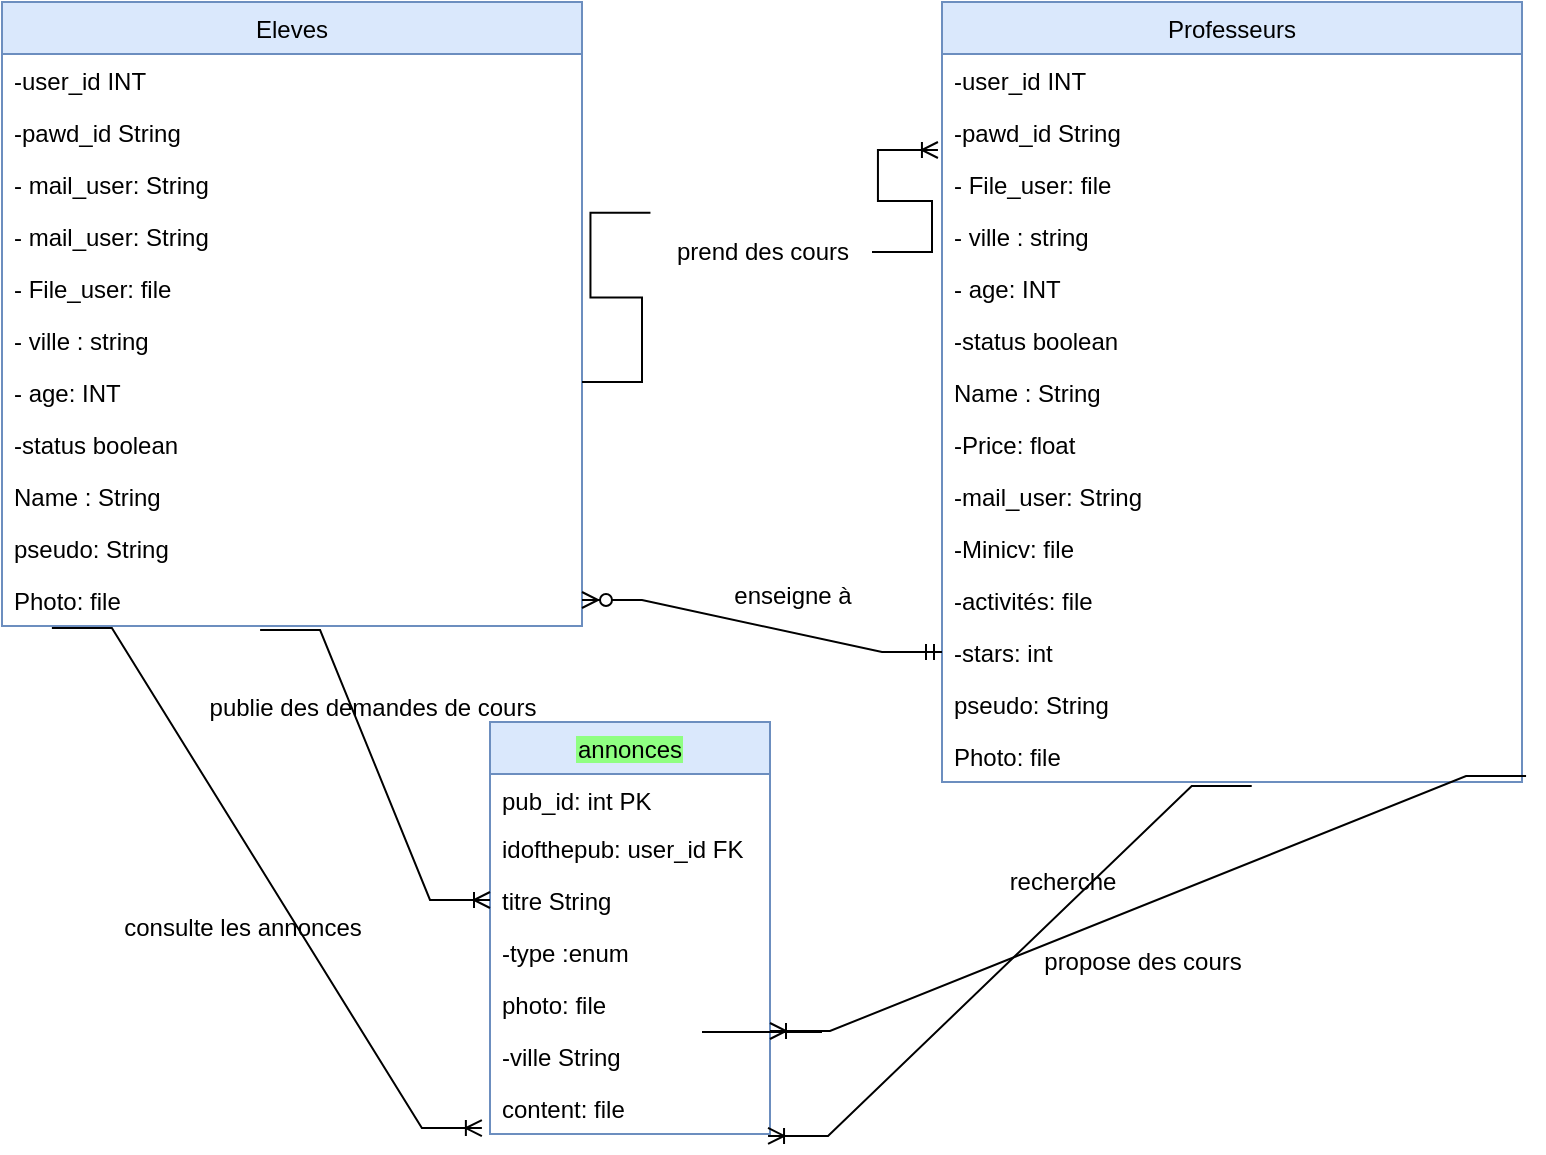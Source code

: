 <mxfile version="20.4.0" type="device"><diagram id="BDy-kREZ5BCbeIwfCokq" name="Page-1"><mxGraphModel dx="1299" dy="679" grid="1" gridSize="10" guides="1" tooltips="1" connect="1" arrows="1" fold="1" page="1" pageScale="1" pageWidth="827" pageHeight="1169" math="0" shadow="0"><root><mxCell id="0"/><mxCell id="1" parent="0"/><mxCell id="o6ly0mMQModBg4EXFvxc-13" value="annonces" style="swimlane;fontStyle=0;childLayout=stackLayout;horizontal=1;startSize=26;fillColor=#dae8fc;horizontalStack=0;resizeParent=1;resizeParentMax=0;resizeLast=0;collapsible=1;marginBottom=0;labelBackgroundColor=#8FFF82;strokeColor=#6c8ebf;" parent="1" vertex="1"><mxGeometry x="274" y="520" width="140" height="206" as="geometry"><mxRectangle x="274" y="520" width="90" height="30" as="alternateBounds"/></mxGeometry></mxCell><mxCell id="o6ly0mMQModBg4EXFvxc-14" value="pub_id: int PK" style="text;strokeColor=none;fillColor=none;align=left;verticalAlign=top;spacingLeft=4;spacingRight=4;overflow=hidden;rotatable=0;points=[[0,0.5],[1,0.5]];portConstraint=eastwest;" parent="o6ly0mMQModBg4EXFvxc-13" vertex="1"><mxGeometry y="26" width="140" height="24" as="geometry"/></mxCell><mxCell id="o6ly0mMQModBg4EXFvxc-15" value="idofthepub: user_id FK" style="text;strokeColor=none;fillColor=none;align=left;verticalAlign=top;spacingLeft=4;spacingRight=4;overflow=hidden;rotatable=0;points=[[0,0.5],[1,0.5]];portConstraint=eastwest;" parent="o6ly0mMQModBg4EXFvxc-13" vertex="1"><mxGeometry y="50" width="140" height="26" as="geometry"/></mxCell><mxCell id="o6ly0mMQModBg4EXFvxc-52" value="titre String" style="text;strokeColor=none;fillColor=none;align=left;verticalAlign=top;spacingLeft=4;spacingRight=4;overflow=hidden;rotatable=0;points=[[0,0.5],[1,0.5]];portConstraint=eastwest;" parent="o6ly0mMQModBg4EXFvxc-13" vertex="1"><mxGeometry y="76" width="140" height="26" as="geometry"/></mxCell><mxCell id="o6ly0mMQModBg4EXFvxc-59" value="-type :enum" style="text;strokeColor=none;fillColor=none;align=left;verticalAlign=top;spacingLeft=4;spacingRight=4;overflow=hidden;rotatable=0;points=[[0,0.5],[1,0.5]];portConstraint=eastwest;" parent="o6ly0mMQModBg4EXFvxc-13" vertex="1"><mxGeometry y="102" width="140" height="26" as="geometry"/></mxCell><mxCell id="o6ly0mMQModBg4EXFvxc-57" value="photo: file" style="text;strokeColor=none;fillColor=none;align=left;verticalAlign=top;spacingLeft=4;spacingRight=4;overflow=hidden;rotatable=0;points=[[0,0.5],[1,0.5]];portConstraint=eastwest;" parent="o6ly0mMQModBg4EXFvxc-13" vertex="1"><mxGeometry y="128" width="140" height="26" as="geometry"/></mxCell><mxCell id="o6ly0mMQModBg4EXFvxc-58" value="-ville String&#xA;" style="text;strokeColor=none;fillColor=none;align=left;verticalAlign=top;spacingLeft=4;spacingRight=4;overflow=hidden;rotatable=0;points=[[0,0.5],[1,0.5]];portConstraint=eastwest;" parent="o6ly0mMQModBg4EXFvxc-13" vertex="1"><mxGeometry y="154" width="140" height="26" as="geometry"/></mxCell><mxCell id="o6ly0mMQModBg4EXFvxc-16" value="content: file" style="text;strokeColor=none;fillColor=none;align=left;verticalAlign=top;spacingLeft=4;spacingRight=4;overflow=hidden;rotatable=0;points=[[0,0.5],[1,0.5]];portConstraint=eastwest;" parent="o6ly0mMQModBg4EXFvxc-13" vertex="1"><mxGeometry y="180" width="140" height="26" as="geometry"/></mxCell><mxCell id="o6ly0mMQModBg4EXFvxc-17" value="Eleves" style="swimlane;fontStyle=0;childLayout=stackLayout;horizontal=1;startSize=26;fillColor=#dae8fc;horizontalStack=0;resizeParent=1;resizeParentMax=0;resizeLast=0;collapsible=1;marginBottom=0;strokeColor=#6c8ebf;" parent="1" vertex="1"><mxGeometry x="30" y="160" width="290" height="312" as="geometry"/></mxCell><mxCell id="o6ly0mMQModBg4EXFvxc-18" value="-user_id INT " style="text;strokeColor=none;fillColor=none;align=left;verticalAlign=top;spacingLeft=4;spacingRight=4;overflow=hidden;rotatable=0;points=[[0,0.5],[1,0.5]];portConstraint=eastwest;" parent="o6ly0mMQModBg4EXFvxc-17" vertex="1"><mxGeometry y="26" width="290" height="26" as="geometry"/></mxCell><mxCell id="o6ly0mMQModBg4EXFvxc-19" value="-pawd_id String&#xA;" style="text;strokeColor=none;fillColor=none;align=left;verticalAlign=top;spacingLeft=4;spacingRight=4;overflow=hidden;rotatable=0;points=[[0,0.5],[1,0.5]];portConstraint=eastwest;" parent="o6ly0mMQModBg4EXFvxc-17" vertex="1"><mxGeometry y="52" width="290" height="26" as="geometry"/></mxCell><mxCell id="o6ly0mMQModBg4EXFvxc-47" value="- mail_user: String" style="text;strokeColor=none;fillColor=none;align=left;verticalAlign=top;spacingLeft=4;spacingRight=4;overflow=hidden;rotatable=0;points=[[0,0.5],[1,0.5]];portConstraint=eastwest;" parent="o6ly0mMQModBg4EXFvxc-17" vertex="1"><mxGeometry y="78" width="290" height="26" as="geometry"/></mxCell><mxCell id="o6ly0mMQModBg4EXFvxc-73" value="- mail_user: String" style="text;strokeColor=none;fillColor=none;align=left;verticalAlign=top;spacingLeft=4;spacingRight=4;overflow=hidden;rotatable=0;points=[[0,0.5],[1,0.5]];portConstraint=eastwest;" parent="o6ly0mMQModBg4EXFvxc-17" vertex="1"><mxGeometry y="104" width="290" height="26" as="geometry"/></mxCell><mxCell id="o6ly0mMQModBg4EXFvxc-33" value="- File_user: file " style="text;strokeColor=none;fillColor=none;align=left;verticalAlign=top;spacingLeft=4;spacingRight=4;overflow=hidden;rotatable=0;points=[[0,0.5],[1,0.5]];portConstraint=eastwest;" parent="o6ly0mMQModBg4EXFvxc-17" vertex="1"><mxGeometry y="130" width="290" height="26" as="geometry"/></mxCell><mxCell id="o6ly0mMQModBg4EXFvxc-29" value="- ville : string" style="text;strokeColor=none;fillColor=none;align=left;verticalAlign=top;spacingLeft=4;spacingRight=4;overflow=hidden;rotatable=0;points=[[0,0.5],[1,0.5]];portConstraint=eastwest;" parent="o6ly0mMQModBg4EXFvxc-17" vertex="1"><mxGeometry y="156" width="290" height="26" as="geometry"/></mxCell><mxCell id="o6ly0mMQModBg4EXFvxc-30" value="- age: INT" style="text;strokeColor=none;fillColor=none;align=left;verticalAlign=top;spacingLeft=4;spacingRight=4;overflow=hidden;rotatable=0;points=[[0,0.5],[1,0.5]];portConstraint=eastwest;" parent="o6ly0mMQModBg4EXFvxc-17" vertex="1"><mxGeometry y="182" width="290" height="26" as="geometry"/></mxCell><mxCell id="o6ly0mMQModBg4EXFvxc-31" value="-status boolean" style="text;strokeColor=none;fillColor=none;align=left;verticalAlign=top;spacingLeft=4;spacingRight=4;overflow=hidden;rotatable=0;points=[[0,0.5],[1,0.5]];portConstraint=eastwest;" parent="o6ly0mMQModBg4EXFvxc-17" vertex="1"><mxGeometry y="208" width="290" height="26" as="geometry"/></mxCell><mxCell id="o6ly0mMQModBg4EXFvxc-23" value="Name : String&#xA;" style="text;strokeColor=none;fillColor=none;align=left;verticalAlign=top;spacingLeft=4;spacingRight=4;overflow=hidden;rotatable=0;points=[[0,0.5],[1,0.5]];portConstraint=eastwest;" parent="o6ly0mMQModBg4EXFvxc-17" vertex="1"><mxGeometry y="234" width="290" height="26" as="geometry"/></mxCell><mxCell id="o6ly0mMQModBg4EXFvxc-32" value="pseudo: String" style="text;strokeColor=none;fillColor=none;align=left;verticalAlign=top;spacingLeft=4;spacingRight=4;overflow=hidden;rotatable=0;points=[[0,0.5],[1,0.5]];portConstraint=eastwest;" parent="o6ly0mMQModBg4EXFvxc-17" vertex="1"><mxGeometry y="260" width="290" height="26" as="geometry"/></mxCell><mxCell id="o6ly0mMQModBg4EXFvxc-24" value="Photo: file" style="text;strokeColor=none;fillColor=none;align=left;verticalAlign=top;spacingLeft=4;spacingRight=4;overflow=hidden;rotatable=0;points=[[0,0.5],[1,0.5]];portConstraint=eastwest;" parent="o6ly0mMQModBg4EXFvxc-17" vertex="1"><mxGeometry y="286" width="290" height="26" as="geometry"/></mxCell><mxCell id="o6ly0mMQModBg4EXFvxc-34" value="Professeurs" style="swimlane;fontStyle=0;childLayout=stackLayout;horizontal=1;startSize=26;fillColor=#dae8fc;horizontalStack=0;resizeParent=1;resizeParentMax=0;resizeLast=0;collapsible=1;marginBottom=0;strokeColor=#6c8ebf;" parent="1" vertex="1"><mxGeometry x="500" y="160" width="290" height="390" as="geometry"/></mxCell><mxCell id="o6ly0mMQModBg4EXFvxc-35" value="-user_id INT " style="text;strokeColor=none;fillColor=none;align=left;verticalAlign=top;spacingLeft=4;spacingRight=4;overflow=hidden;rotatable=0;points=[[0,0.5],[1,0.5]];portConstraint=eastwest;" parent="o6ly0mMQModBg4EXFvxc-34" vertex="1"><mxGeometry y="26" width="290" height="26" as="geometry"/></mxCell><mxCell id="o6ly0mMQModBg4EXFvxc-36" value="-pawd_id String&#xA;" style="text;strokeColor=none;fillColor=none;align=left;verticalAlign=top;spacingLeft=4;spacingRight=4;overflow=hidden;rotatable=0;points=[[0,0.5],[1,0.5]];portConstraint=eastwest;" parent="o6ly0mMQModBg4EXFvxc-34" vertex="1"><mxGeometry y="52" width="290" height="26" as="geometry"/></mxCell><mxCell id="o6ly0mMQModBg4EXFvxc-37" value="- File_user: file " style="text;strokeColor=none;fillColor=none;align=left;verticalAlign=top;spacingLeft=4;spacingRight=4;overflow=hidden;rotatable=0;points=[[0,0.5],[1,0.5]];portConstraint=eastwest;" parent="o6ly0mMQModBg4EXFvxc-34" vertex="1"><mxGeometry y="78" width="290" height="26" as="geometry"/></mxCell><mxCell id="o6ly0mMQModBg4EXFvxc-38" value="- ville : string" style="text;strokeColor=none;fillColor=none;align=left;verticalAlign=top;spacingLeft=4;spacingRight=4;overflow=hidden;rotatable=0;points=[[0,0.5],[1,0.5]];portConstraint=eastwest;" parent="o6ly0mMQModBg4EXFvxc-34" vertex="1"><mxGeometry y="104" width="290" height="26" as="geometry"/></mxCell><mxCell id="o6ly0mMQModBg4EXFvxc-39" value="- age: INT" style="text;strokeColor=none;fillColor=none;align=left;verticalAlign=top;spacingLeft=4;spacingRight=4;overflow=hidden;rotatable=0;points=[[0,0.5],[1,0.5]];portConstraint=eastwest;" parent="o6ly0mMQModBg4EXFvxc-34" vertex="1"><mxGeometry y="130" width="290" height="26" as="geometry"/></mxCell><mxCell id="o6ly0mMQModBg4EXFvxc-40" value="-status boolean" style="text;strokeColor=none;fillColor=none;align=left;verticalAlign=top;spacingLeft=4;spacingRight=4;overflow=hidden;rotatable=0;points=[[0,0.5],[1,0.5]];portConstraint=eastwest;" parent="o6ly0mMQModBg4EXFvxc-34" vertex="1"><mxGeometry y="156" width="290" height="26" as="geometry"/></mxCell><mxCell id="o6ly0mMQModBg4EXFvxc-41" value="Name : String&#xA;" style="text;strokeColor=none;fillColor=none;align=left;verticalAlign=top;spacingLeft=4;spacingRight=4;overflow=hidden;rotatable=0;points=[[0,0.5],[1,0.5]];portConstraint=eastwest;" parent="o6ly0mMQModBg4EXFvxc-34" vertex="1"><mxGeometry y="182" width="290" height="26" as="geometry"/></mxCell><mxCell id="o6ly0mMQModBg4EXFvxc-45" value="-Price: float" style="text;strokeColor=none;fillColor=none;align=left;verticalAlign=top;spacingLeft=4;spacingRight=4;overflow=hidden;rotatable=0;points=[[0,0.5],[1,0.5]];portConstraint=eastwest;" parent="o6ly0mMQModBg4EXFvxc-34" vertex="1"><mxGeometry y="208" width="290" height="26" as="geometry"/></mxCell><mxCell id="o6ly0mMQModBg4EXFvxc-46" value="-mail_user: String&#xA;" style="text;strokeColor=none;fillColor=none;align=left;verticalAlign=top;spacingLeft=4;spacingRight=4;overflow=hidden;rotatable=0;points=[[0,0.5],[1,0.5]];portConstraint=eastwest;" parent="o6ly0mMQModBg4EXFvxc-34" vertex="1"><mxGeometry y="234" width="290" height="26" as="geometry"/></mxCell><mxCell id="o6ly0mMQModBg4EXFvxc-48" value="-Minicv: file" style="text;strokeColor=none;fillColor=none;align=left;verticalAlign=top;spacingLeft=4;spacingRight=4;overflow=hidden;rotatable=0;points=[[0,0.5],[1,0.5]];portConstraint=eastwest;" parent="o6ly0mMQModBg4EXFvxc-34" vertex="1"><mxGeometry y="260" width="290" height="26" as="geometry"/></mxCell><mxCell id="o6ly0mMQModBg4EXFvxc-49" value="-activités: file&#xA;" style="text;strokeColor=none;fillColor=none;align=left;verticalAlign=top;spacingLeft=4;spacingRight=4;overflow=hidden;rotatable=0;points=[[0,0.5],[1,0.5]];portConstraint=eastwest;" parent="o6ly0mMQModBg4EXFvxc-34" vertex="1"><mxGeometry y="286" width="290" height="26" as="geometry"/></mxCell><mxCell id="o6ly0mMQModBg4EXFvxc-50" value="-stars: int&#xA;" style="text;strokeColor=none;fillColor=none;align=left;verticalAlign=top;spacingLeft=4;spacingRight=4;overflow=hidden;rotatable=0;points=[[0,0.5],[1,0.5]];portConstraint=eastwest;" parent="o6ly0mMQModBg4EXFvxc-34" vertex="1"><mxGeometry y="312" width="290" height="26" as="geometry"/></mxCell><mxCell id="o6ly0mMQModBg4EXFvxc-42" value="pseudo: String" style="text;strokeColor=none;fillColor=none;align=left;verticalAlign=top;spacingLeft=4;spacingRight=4;overflow=hidden;rotatable=0;points=[[0,0.5],[1,0.5]];portConstraint=eastwest;" parent="o6ly0mMQModBg4EXFvxc-34" vertex="1"><mxGeometry y="338" width="290" height="26" as="geometry"/></mxCell><mxCell id="o6ly0mMQModBg4EXFvxc-43" value="Photo: file" style="text;strokeColor=none;fillColor=none;align=left;verticalAlign=top;spacingLeft=4;spacingRight=4;overflow=hidden;rotatable=0;points=[[0,0.5],[1,0.5]];portConstraint=eastwest;" parent="o6ly0mMQModBg4EXFvxc-34" vertex="1"><mxGeometry y="364" width="290" height="26" as="geometry"/></mxCell><mxCell id="f6usKFGqLSquRgEudNx7-1" value="" style="edgeStyle=entityRelationEdgeStyle;fontSize=12;html=1;endArrow=ERoneToMany;rounded=0;entryX=-0.007;entryY=-0.154;entryDx=0;entryDy=0;entryPerimeter=0;startArrow=none;" parent="1" target="o6ly0mMQModBg4EXFvxc-37" edge="1" source="f6usKFGqLSquRgEudNx7-2"><mxGeometry width="100" height="100" relative="1" as="geometry"><mxPoint x="320" y="350" as="sourcePoint"/><mxPoint x="420" y="250" as="targetPoint"/></mxGeometry></mxCell><mxCell id="f6usKFGqLSquRgEudNx7-5" value="enseigne à" style="text;html=1;align=center;verticalAlign=middle;resizable=0;points=[];autosize=1;strokeColor=none;fillColor=none;" parent="1" vertex="1"><mxGeometry x="385" y="442" width="80" height="30" as="geometry"/></mxCell><mxCell id="f6usKFGqLSquRgEudNx7-6" value="" style="edgeStyle=entityRelationEdgeStyle;fontSize=12;html=1;endArrow=ERoneToMany;rounded=0;exitX=0.445;exitY=1.077;exitDx=0;exitDy=0;exitPerimeter=0;entryX=0;entryY=0.5;entryDx=0;entryDy=0;" parent="1" source="o6ly0mMQModBg4EXFvxc-24" target="o6ly0mMQModBg4EXFvxc-52" edge="1"><mxGeometry width="100" height="100" relative="1" as="geometry"><mxPoint x="360" y="450" as="sourcePoint"/><mxPoint x="460" y="350" as="targetPoint"/></mxGeometry></mxCell><mxCell id="f6usKFGqLSquRgEudNx7-7" value="&lt;div&gt;publie des demandes de cours&lt;/div&gt;&lt;div&gt;&lt;br&gt;&lt;/div&gt;" style="text;html=1;align=center;verticalAlign=middle;resizable=0;points=[];autosize=1;strokeColor=none;fillColor=none;" parent="1" vertex="1"><mxGeometry x="120" y="500" width="190" height="40" as="geometry"/></mxCell><mxCell id="f6usKFGqLSquRgEudNx7-8" value="" style="edgeStyle=entityRelationEdgeStyle;fontSize=12;html=1;endArrow=ERoneToMany;rounded=0;exitX=1.007;exitY=0.885;exitDx=0;exitDy=0;exitPerimeter=0;entryX=1;entryY=0.75;entryDx=0;entryDy=0;" parent="1" source="o6ly0mMQModBg4EXFvxc-43" target="o6ly0mMQModBg4EXFvxc-13" edge="1"><mxGeometry width="100" height="100" relative="1" as="geometry"><mxPoint x="580" y="610" as="sourcePoint"/><mxPoint x="660" y="640" as="targetPoint"/></mxGeometry></mxCell><mxCell id="f6usKFGqLSquRgEudNx7-10" value="propose des cours" style="text;html=1;align=center;verticalAlign=middle;resizable=0;points=[];autosize=1;strokeColor=none;fillColor=none;" parent="1" vertex="1"><mxGeometry x="540" y="625" width="120" height="30" as="geometry"/></mxCell><mxCell id="f6usKFGqLSquRgEudNx7-17" value="" style="edgeStyle=entityRelationEdgeStyle;fontSize=12;html=1;endArrow=ERoneToMany;rounded=0;exitX=0.086;exitY=1.038;exitDx=0;exitDy=0;exitPerimeter=0;entryX=-0.029;entryY=0.885;entryDx=0;entryDy=0;entryPerimeter=0;" parent="1" source="o6ly0mMQModBg4EXFvxc-24" target="o6ly0mMQModBg4EXFvxc-16" edge="1"><mxGeometry width="100" height="100" relative="1" as="geometry"><mxPoint x="100" y="770" as="sourcePoint"/><mxPoint x="200" y="670" as="targetPoint"/></mxGeometry></mxCell><mxCell id="f6usKFGqLSquRgEudNx7-18" value="&lt;div&gt;consulte les annonces&lt;/div&gt;&lt;div&gt;&lt;br&gt;&lt;/div&gt;" style="text;html=1;align=center;verticalAlign=middle;resizable=0;points=[];autosize=1;strokeColor=none;fillColor=none;" parent="1" vertex="1"><mxGeometry x="80" y="610" width="140" height="40" as="geometry"/></mxCell><mxCell id="f6usKFGqLSquRgEudNx7-21" value="" style="edgeStyle=entityRelationEdgeStyle;fontSize=12;html=1;endArrow=ERoneToMany;rounded=0;exitX=0.534;exitY=1.077;exitDx=0;exitDy=0;exitPerimeter=0;entryX=0.993;entryY=1.038;entryDx=0;entryDy=0;entryPerimeter=0;" parent="1" source="o6ly0mMQModBg4EXFvxc-43" target="o6ly0mMQModBg4EXFvxc-16" edge="1"><mxGeometry width="100" height="100" relative="1" as="geometry"><mxPoint x="620" y="820" as="sourcePoint"/><mxPoint x="720" y="720" as="targetPoint"/></mxGeometry></mxCell><mxCell id="f6usKFGqLSquRgEudNx7-22" value="recherche" style="text;html=1;align=center;verticalAlign=middle;resizable=0;points=[];autosize=1;strokeColor=none;fillColor=none;" parent="1" vertex="1"><mxGeometry x="520" y="585" width="80" height="30" as="geometry"/></mxCell><mxCell id="zuXQeiyzHFpozVLTS-fw-4" value="" style="line;strokeWidth=1;rotatable=0;dashed=0;labelPosition=right;align=left;verticalAlign=middle;spacingTop=0;spacingLeft=6;points=[];portConstraint=eastwest;" parent="1" vertex="1"><mxGeometry x="380" y="670" width="60" height="10" as="geometry"/></mxCell><mxCell id="Id6GmUpOrycfXR1ZCYCU-7" value="" style="edgeStyle=entityRelationEdgeStyle;fontSize=12;html=1;endArrow=ERzeroToMany;startArrow=ERmandOne;rounded=0;exitX=0;exitY=0.5;exitDx=0;exitDy=0;" parent="1" target="o6ly0mMQModBg4EXFvxc-24" edge="1" source="o6ly0mMQModBg4EXFvxc-50"><mxGeometry width="100" height="100" relative="1" as="geometry"><mxPoint x="490" y="446" as="sourcePoint"/><mxPoint x="590" y="346" as="targetPoint"/></mxGeometry></mxCell><mxCell id="f6usKFGqLSquRgEudNx7-2" value="prend des cours" style="text;html=1;align=center;verticalAlign=middle;resizable=0;points=[];autosize=1;strokeColor=none;fillColor=none;" parent="1" vertex="1"><mxGeometry x="355" y="270" width="110" height="30" as="geometry"/></mxCell><mxCell id="SvS9TWEq_w2NGT6YRcos-1" value="" style="edgeStyle=entityRelationEdgeStyle;fontSize=12;html=1;endArrow=none;rounded=0;entryX=-0.007;entryY=-0.154;entryDx=0;entryDy=0;entryPerimeter=0;" edge="1" parent="1" target="f6usKFGqLSquRgEudNx7-2"><mxGeometry width="100" height="100" relative="1" as="geometry"><mxPoint x="320" y="350" as="sourcePoint"/><mxPoint x="497.97" y="233.996" as="targetPoint"/></mxGeometry></mxCell></root></mxGraphModel></diagram></mxfile>